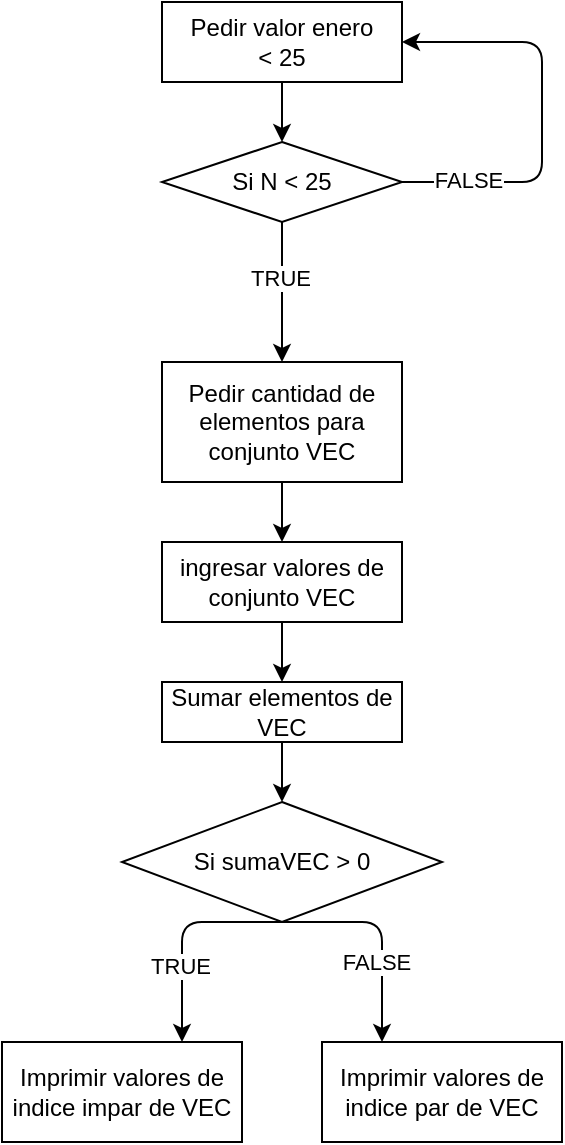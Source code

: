 <mxfile>
    <diagram id="U9OerGK0kBkFDN2aM7XW" name="Page-1">
        <mxGraphModel dx="1114" dy="607" grid="1" gridSize="10" guides="1" tooltips="1" connect="1" arrows="1" fold="1" page="1" pageScale="1" pageWidth="850" pageHeight="1100" math="0" shadow="0">
            <root>
                <mxCell id="0"/>
                <mxCell id="1" parent="0"/>
                <mxCell id="4" value="" style="edgeStyle=none;html=1;" edge="1" parent="1" source="2" target="3">
                    <mxGeometry relative="1" as="geometry"/>
                </mxCell>
                <mxCell id="2" value="Pedir valor enero&lt;div&gt;&amp;lt; 25&lt;/div&gt;" style="whiteSpace=wrap;html=1;" vertex="1" parent="1">
                    <mxGeometry x="340" y="40" width="120" height="40" as="geometry"/>
                </mxCell>
                <mxCell id="6" value="" style="edgeStyle=none;html=1;entryX=1;entryY=0.5;entryDx=0;entryDy=0;" edge="1" parent="1" source="3" target="2">
                    <mxGeometry relative="1" as="geometry">
                        <mxPoint x="560" y="130" as="targetPoint"/>
                        <Array as="points">
                            <mxPoint x="530" y="130"/>
                            <mxPoint x="530" y="60"/>
                        </Array>
                    </mxGeometry>
                </mxCell>
                <mxCell id="7" value="FALSE" style="edgeLabel;html=1;align=center;verticalAlign=middle;resizable=0;points=[];" vertex="1" connectable="0" parent="6">
                    <mxGeometry x="-0.686" y="1" relative="1" as="geometry">
                        <mxPoint as="offset"/>
                    </mxGeometry>
                </mxCell>
                <mxCell id="9" value="" style="edgeStyle=none;html=1;" edge="1" parent="1" source="3" target="8">
                    <mxGeometry relative="1" as="geometry"/>
                </mxCell>
                <mxCell id="10" value="TRUE" style="edgeLabel;html=1;align=center;verticalAlign=middle;resizable=0;points=[];" vertex="1" connectable="0" parent="9">
                    <mxGeometry x="-0.2" y="-1" relative="1" as="geometry">
                        <mxPoint as="offset"/>
                    </mxGeometry>
                </mxCell>
                <mxCell id="3" value="Si N &amp;lt; 25" style="rhombus;whiteSpace=wrap;html=1;" vertex="1" parent="1">
                    <mxGeometry x="340" y="110" width="120" height="40" as="geometry"/>
                </mxCell>
                <mxCell id="12" value="" style="edgeStyle=none;html=1;" edge="1" parent="1" source="8" target="11">
                    <mxGeometry relative="1" as="geometry"/>
                </mxCell>
                <mxCell id="8" value="Pedir cantidad de elementos para conjunto VEC" style="whiteSpace=wrap;html=1;" vertex="1" parent="1">
                    <mxGeometry x="340" y="220" width="120" height="60" as="geometry"/>
                </mxCell>
                <mxCell id="14" value="" style="edgeStyle=none;html=1;" edge="1" parent="1" source="18" target="13">
                    <mxGeometry relative="1" as="geometry"/>
                </mxCell>
                <mxCell id="11" value="ingresar valores de conjunto VEC" style="whiteSpace=wrap;html=1;" vertex="1" parent="1">
                    <mxGeometry x="340" y="310" width="120" height="40" as="geometry"/>
                </mxCell>
                <mxCell id="21" value="" style="edgeStyle=none;html=1;exitX=0.5;exitY=1;exitDx=0;exitDy=0;entryX=0.75;entryY=0;entryDx=0;entryDy=0;" edge="1" parent="1" source="13" target="20">
                    <mxGeometry relative="1" as="geometry">
                        <Array as="points">
                            <mxPoint x="350" y="500"/>
                        </Array>
                    </mxGeometry>
                </mxCell>
                <mxCell id="26" value="TRUE" style="edgeLabel;html=1;align=center;verticalAlign=middle;resizable=0;points=[];" vertex="1" connectable="0" parent="21">
                    <mxGeometry x="0.133" y="-1" relative="1" as="geometry">
                        <mxPoint y="9" as="offset"/>
                    </mxGeometry>
                </mxCell>
                <mxCell id="24" style="edgeStyle=none;html=1;exitX=0.5;exitY=1;exitDx=0;exitDy=0;entryX=0.25;entryY=0;entryDx=0;entryDy=0;" edge="1" parent="1" source="13" target="22">
                    <mxGeometry relative="1" as="geometry">
                        <Array as="points">
                            <mxPoint x="450" y="500"/>
                        </Array>
                    </mxGeometry>
                </mxCell>
                <mxCell id="27" value="FALSE" style="edgeLabel;html=1;align=center;verticalAlign=middle;resizable=0;points=[];" vertex="1" connectable="0" parent="24">
                    <mxGeometry x="0.031" y="-3" relative="1" as="geometry">
                        <mxPoint y="13" as="offset"/>
                    </mxGeometry>
                </mxCell>
                <mxCell id="13" value="Si sumaVEC &amp;gt; 0" style="rhombus;whiteSpace=wrap;html=1;" vertex="1" parent="1">
                    <mxGeometry x="320" y="440" width="160" height="60" as="geometry"/>
                </mxCell>
                <mxCell id="19" value="" style="edgeStyle=none;html=1;" edge="1" parent="1" source="11" target="18">
                    <mxGeometry relative="1" as="geometry">
                        <mxPoint x="400" y="350" as="sourcePoint"/>
                        <mxPoint x="400" y="440" as="targetPoint"/>
                    </mxGeometry>
                </mxCell>
                <mxCell id="18" value="Sumar elementos de VEC" style="whiteSpace=wrap;html=1;" vertex="1" parent="1">
                    <mxGeometry x="340" y="380" width="120" height="30" as="geometry"/>
                </mxCell>
                <mxCell id="20" value="Imprimir valores de indice impar de VEC" style="whiteSpace=wrap;html=1;" vertex="1" parent="1">
                    <mxGeometry x="260" y="560" width="120" height="50" as="geometry"/>
                </mxCell>
                <mxCell id="22" value="Imprimir valores de indice par de VEC" style="whiteSpace=wrap;html=1;" vertex="1" parent="1">
                    <mxGeometry x="420" y="560" width="120" height="50" as="geometry"/>
                </mxCell>
            </root>
        </mxGraphModel>
    </diagram>
</mxfile>